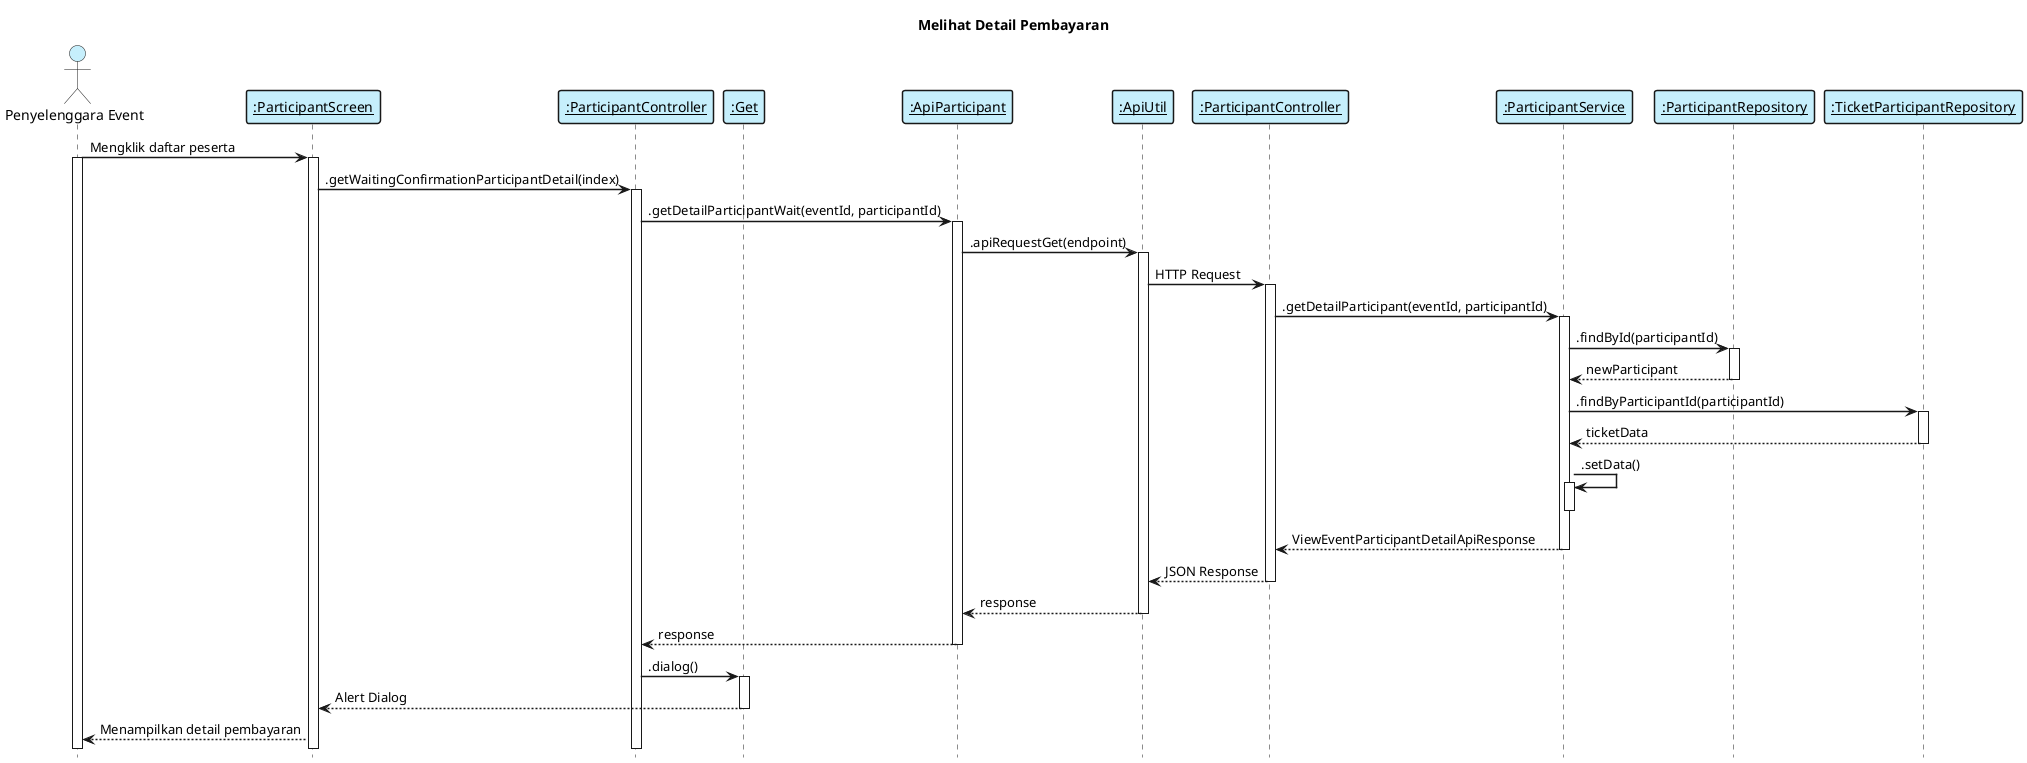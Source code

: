 @startuml melihat detail pembayaran

    title "Melihat Detail Pembayaran"
    hide footbox
    skinparam shadowing false
    skinparam sequence {    
        ArrowThickness 1.5
        ActorFontName Century Gothic
        ActorBackgroundColor  #C6EFFC
        ArrowFontName Century Gothic
        ParticipantBorderThickness 1.5
        ParticipantBackgroundColor #C6EFFC
    }

    actor "Penyelenggara Event" as eo
    participant "__:ParticipantScreen__" as view
    participant "__:ParticipantController__" as controller
    participant "__:Get__" as get
    participant "__:ApiParticipant__" as apiParticipant
    participant "__:ApiUtil__" as apiUtil
    participant "__:ParticipantController__" as controllerParticipant
    participant "__:ParticipantService__" as serviceParticipant
    participant "__:ParticipantRepository__" as repositoryParticipant
    participant "__:TicketParticipantRepository__" as repositoryParticipantTicket

    eo -> view: Mengklik daftar peserta
    activate eo
    activate view

    view -> controller: .getWaitingConfirmationParticipantDetail(index) 
    activate controller
    
    controller -> apiParticipant: .getDetailParticipantWait(eventId, participantId)
    activate apiParticipant
    
    apiParticipant -> apiUtil: .apiRequestGet(endpoint)
    activate apiUtil

    apiUtil -> controllerParticipant: HTTP Request
    activate controllerParticipant

    controllerParticipant -> serviceParticipant: .getDetailParticipant(eventId, participantId)
    activate serviceParticipant
    
    serviceParticipant -> repositoryParticipant: .findById(participantId)
    activate repositoryParticipant
    repositoryParticipant --> serviceParticipant: newParticipant
    deactivate

    serviceParticipant -> repositoryParticipantTicket: .findByParticipantId(participantId)
    activate repositoryParticipantTicket
    repositoryParticipantTicket --> serviceParticipant: ticketData
    deactivate

    serviceParticipant -> serviceParticipant: .setData()
    activate serviceParticipant
    deactivate

    serviceParticipant --> controllerParticipant: ViewEventParticipantDetailApiResponse
    deactivate serviceParticipant

    controllerParticipant --> apiUtil: JSON Response
    deactivate

    apiUtil --> apiParticipant: response
    deactivate

    apiParticipant --> controller: response
    deactivate

    controller -> get: .dialog()
    activate get

    get --> view: Alert Dialog
    deactivate
    view --> eo: Menampilkan detail pembayaran
@enduml
